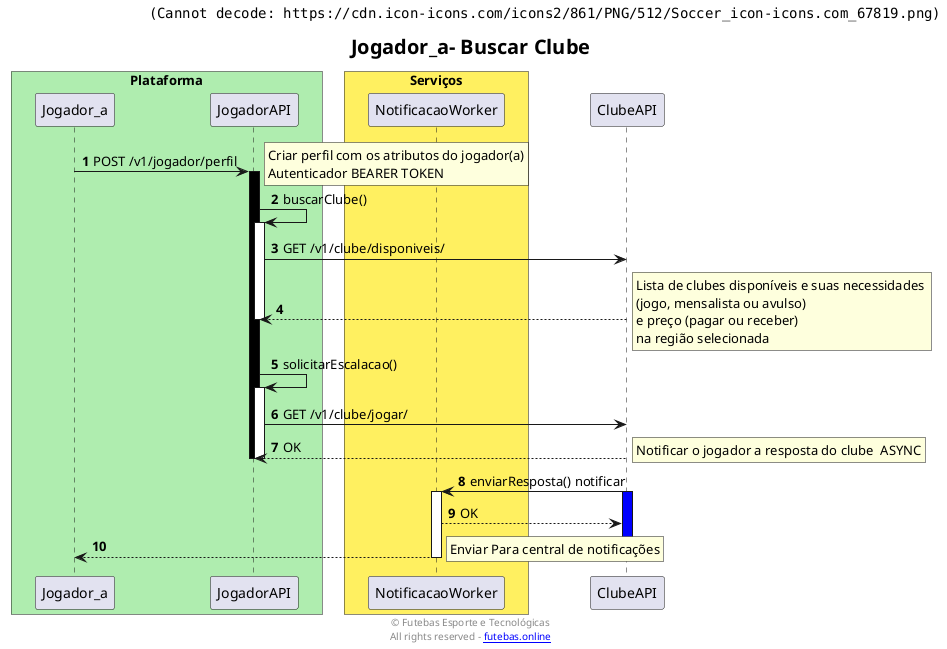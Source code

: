 @startuml jogador_api e seus atributos 
header <img src="https://cdn.icon-icons.com/icons2/861/PNG/512/Soccer_icon-icons.com_67819.png">
footer <U+00A9> Futebas Esporte e Tecnológicas\nAll rights reserved - [[https://futebas.online futebas.online]]
title <size:20>Jogador_a- Buscar Clube</size>
skinparam ParticipantPadding 20
skinparam BoxPadding 10
autonumber
box "Plataforma" #afedaf
  participant Jogador_a
  participant JogadorAPI
end box


box "Serviços" #fff060
participant NotificacaoWorker
end box
Jogador_a-> JogadorAPI: POST /v1/jogador/perfil
activate JogadorAPI #000000
rnote right
    Criar perfil com os atributos do jogador(a)
    Autenticador BEARER TOKEN
end note    
JogadorAPI -> JogadorAPI: buscarClube()
activate JogadorAPI #ffffff
JogadorAPI -> ClubeAPI: GET /v1/clube/disponiveis/
JogadorAPI <-- ClubeAPI: 
rnote right
Lista de clubes disponíveis e suas necessidades 
(jogo, mensalista ou avulso) 
e preço (pagar ou receber) 
na região selecionada
end note
deactivate JogadorAPI
JogadorAPI -> JogadorAPI: solicitarEscalacao()
activate JogadorAPI #ffffff
JogadorAPI -> ClubeAPI: GET /v1/clube/jogar/
JogadorAPI <-- ClubeAPI: OK  
rnote right
 Notificar o jogador a resposta do clube  ASYNC
end note
deactivate JogadorAPI
deactivate JogadorAPI

ClubeAPI -> NotificacaoWorker: enviarResposta() notificar

activate NotificacaoWorker 
activate ClubeAPI #0000FF
ClubeAPI <-- NotificacaoWorker : OK
Jogador_a <-- NotificacaoWorker: 
rnote right
Enviar Para central de notificações
end note
deactivate NotificacaoWorker
deactivate ClubeAPI
deactivate JogadorAPI

@enduml